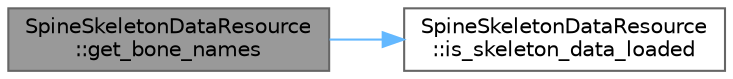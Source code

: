 digraph "SpineSkeletonDataResource::get_bone_names"
{
 // LATEX_PDF_SIZE
  bgcolor="transparent";
  edge [fontname=Helvetica,fontsize=10,labelfontname=Helvetica,labelfontsize=10];
  node [fontname=Helvetica,fontsize=10,shape=box,height=0.2,width=0.4];
  rankdir="LR";
  Node1 [id="Node000001",label="SpineSkeletonDataResource\l::get_bone_names",height=0.2,width=0.4,color="gray40", fillcolor="grey60", style="filled", fontcolor="black",tooltip=" "];
  Node1 -> Node2 [id="edge1_Node000001_Node000002",color="steelblue1",style="solid",tooltip=" "];
  Node2 [id="Node000002",label="SpineSkeletonDataResource\l::is_skeleton_data_loaded",height=0.2,width=0.4,color="grey40", fillcolor="white", style="filled",URL="$class_spine_skeleton_data_resource.html#ab35dfae4a78f2a755be623b2cf9b9955",tooltip=" "];
}
